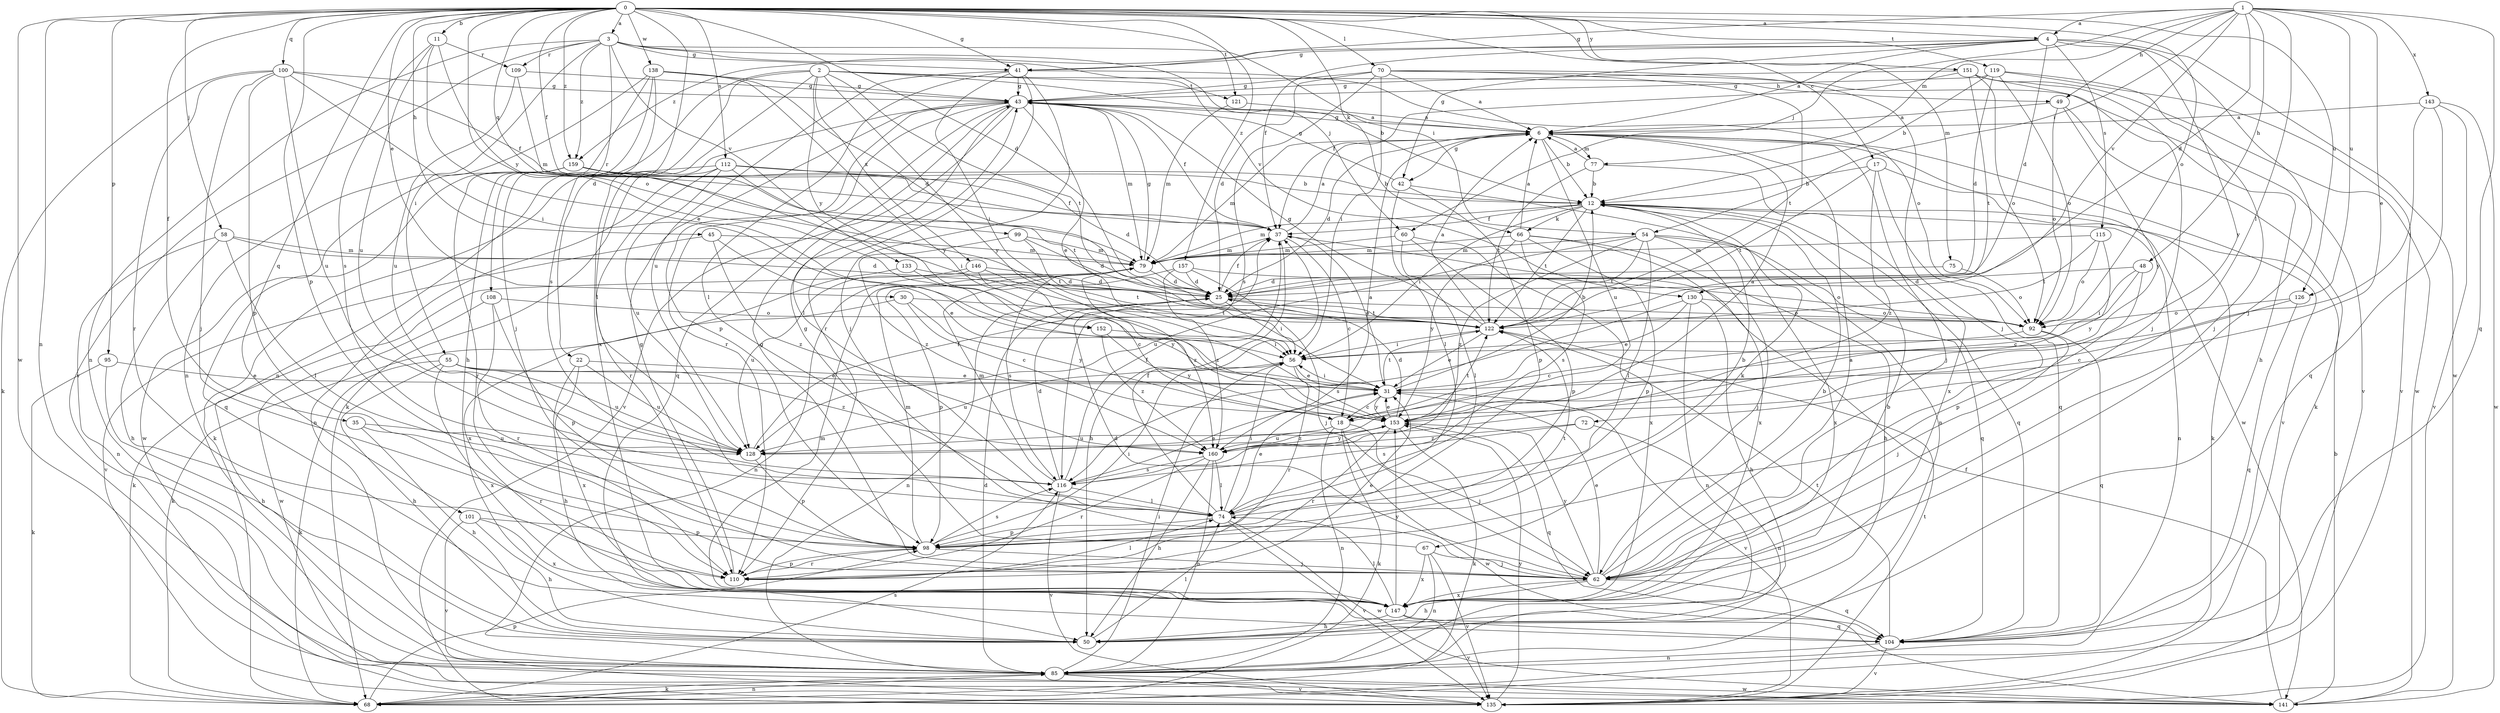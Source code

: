 strict digraph  {
0;
1;
2;
3;
4;
6;
11;
12;
17;
18;
22;
25;
30;
31;
35;
37;
41;
42;
43;
45;
48;
49;
50;
54;
55;
56;
58;
60;
62;
66;
67;
68;
70;
72;
74;
75;
77;
79;
85;
92;
95;
98;
99;
100;
101;
104;
108;
109;
110;
112;
115;
116;
119;
121;
122;
126;
128;
130;
133;
135;
138;
141;
143;
146;
147;
151;
152;
153;
157;
159;
160;
0 -> 3  [label=a];
0 -> 4  [label=a];
0 -> 11  [label=b];
0 -> 17  [label=c];
0 -> 22  [label=d];
0 -> 25  [label=d];
0 -> 30  [label=e];
0 -> 35  [label=f];
0 -> 37  [label=f];
0 -> 41  [label=g];
0 -> 45  [label=h];
0 -> 58  [label=j];
0 -> 66  [label=k];
0 -> 70  [label=l];
0 -> 75  [label=m];
0 -> 85  [label=n];
0 -> 92  [label=o];
0 -> 95  [label=p];
0 -> 98  [label=p];
0 -> 99  [label=q];
0 -> 100  [label=q];
0 -> 101  [label=q];
0 -> 112  [label=s];
0 -> 119  [label=t];
0 -> 121  [label=t];
0 -> 126  [label=u];
0 -> 138  [label=w];
0 -> 141  [label=w];
0 -> 151  [label=y];
0 -> 152  [label=y];
0 -> 157  [label=z];
0 -> 159  [label=z];
1 -> 4  [label=a];
1 -> 25  [label=d];
1 -> 31  [label=e];
1 -> 41  [label=g];
1 -> 48  [label=h];
1 -> 49  [label=h];
1 -> 54  [label=i];
1 -> 60  [label=j];
1 -> 72  [label=l];
1 -> 77  [label=m];
1 -> 104  [label=q];
1 -> 126  [label=u];
1 -> 130  [label=v];
1 -> 143  [label=x];
2 -> 12  [label=b];
2 -> 49  [label=h];
2 -> 74  [label=l];
2 -> 85  [label=n];
2 -> 121  [label=t];
2 -> 122  [label=t];
2 -> 146  [label=x];
2 -> 147  [label=x];
2 -> 152  [label=y];
2 -> 153  [label=y];
3 -> 41  [label=g];
3 -> 54  [label=i];
3 -> 55  [label=i];
3 -> 60  [label=j];
3 -> 85  [label=n];
3 -> 108  [label=r];
3 -> 109  [label=r];
3 -> 130  [label=v];
3 -> 133  [label=v];
3 -> 135  [label=v];
3 -> 159  [label=z];
4 -> 6  [label=a];
4 -> 25  [label=d];
4 -> 37  [label=f];
4 -> 41  [label=g];
4 -> 42  [label=g];
4 -> 62  [label=j];
4 -> 115  [label=s];
4 -> 141  [label=w];
4 -> 153  [label=y];
4 -> 159  [label=z];
6 -> 12  [label=b];
6 -> 25  [label=d];
6 -> 42  [label=g];
6 -> 43  [label=g];
6 -> 62  [label=j];
6 -> 77  [label=m];
6 -> 79  [label=m];
6 -> 128  [label=u];
6 -> 135  [label=v];
6 -> 141  [label=w];
11 -> 31  [label=e];
11 -> 92  [label=o];
11 -> 109  [label=r];
11 -> 116  [label=s];
11 -> 128  [label=u];
12 -> 37  [label=f];
12 -> 56  [label=i];
12 -> 66  [label=k];
12 -> 67  [label=k];
12 -> 79  [label=m];
12 -> 85  [label=n];
12 -> 104  [label=q];
12 -> 122  [label=t];
17 -> 12  [label=b];
17 -> 68  [label=k];
17 -> 104  [label=q];
17 -> 122  [label=t];
17 -> 160  [label=z];
18 -> 62  [label=j];
18 -> 68  [label=k];
18 -> 85  [label=n];
18 -> 128  [label=u];
18 -> 141  [label=w];
22 -> 31  [label=e];
22 -> 50  [label=h];
22 -> 128  [label=u];
22 -> 147  [label=x];
25 -> 37  [label=f];
25 -> 56  [label=i];
25 -> 85  [label=n];
25 -> 92  [label=o];
25 -> 122  [label=t];
30 -> 18  [label=c];
30 -> 68  [label=k];
30 -> 122  [label=t];
30 -> 153  [label=y];
31 -> 12  [label=b];
31 -> 18  [label=c];
31 -> 56  [label=i];
31 -> 122  [label=t];
31 -> 135  [label=v];
31 -> 153  [label=y];
35 -> 50  [label=h];
35 -> 110  [label=r];
35 -> 128  [label=u];
37 -> 6  [label=a];
37 -> 18  [label=c];
37 -> 31  [label=e];
37 -> 50  [label=h];
37 -> 79  [label=m];
41 -> 43  [label=g];
41 -> 56  [label=i];
41 -> 62  [label=j];
41 -> 74  [label=l];
41 -> 92  [label=o];
41 -> 110  [label=r];
41 -> 128  [label=u];
42 -> 43  [label=g];
42 -> 74  [label=l];
42 -> 85  [label=n];
42 -> 98  [label=p];
43 -> 6  [label=a];
43 -> 31  [label=e];
43 -> 37  [label=f];
43 -> 68  [label=k];
43 -> 74  [label=l];
43 -> 79  [label=m];
43 -> 98  [label=p];
43 -> 104  [label=q];
43 -> 110  [label=r];
43 -> 135  [label=v];
45 -> 31  [label=e];
45 -> 79  [label=m];
45 -> 135  [label=v];
45 -> 160  [label=z];
48 -> 18  [label=c];
48 -> 25  [label=d];
48 -> 56  [label=i];
48 -> 98  [label=p];
49 -> 6  [label=a];
49 -> 68  [label=k];
49 -> 92  [label=o];
49 -> 153  [label=y];
50 -> 74  [label=l];
54 -> 62  [label=j];
54 -> 74  [label=l];
54 -> 79  [label=m];
54 -> 104  [label=q];
54 -> 122  [label=t];
54 -> 128  [label=u];
54 -> 147  [label=x];
54 -> 160  [label=z];
55 -> 31  [label=e];
55 -> 50  [label=h];
55 -> 68  [label=k];
55 -> 128  [label=u];
55 -> 147  [label=x];
55 -> 160  [label=z];
56 -> 31  [label=e];
56 -> 110  [label=r];
56 -> 128  [label=u];
58 -> 25  [label=d];
58 -> 50  [label=h];
58 -> 74  [label=l];
58 -> 79  [label=m];
58 -> 85  [label=n];
60 -> 74  [label=l];
60 -> 79  [label=m];
60 -> 98  [label=p];
60 -> 147  [label=x];
62 -> 6  [label=a];
62 -> 12  [label=b];
62 -> 25  [label=d];
62 -> 31  [label=e];
62 -> 43  [label=g];
62 -> 50  [label=h];
62 -> 104  [label=q];
62 -> 147  [label=x];
62 -> 153  [label=y];
66 -> 6  [label=a];
66 -> 50  [label=h];
66 -> 79  [label=m];
66 -> 98  [label=p];
66 -> 116  [label=s];
66 -> 147  [label=x];
66 -> 153  [label=y];
67 -> 43  [label=g];
67 -> 62  [label=j];
67 -> 85  [label=n];
67 -> 135  [label=v];
67 -> 147  [label=x];
68 -> 85  [label=n];
68 -> 98  [label=p];
68 -> 116  [label=s];
70 -> 6  [label=a];
70 -> 25  [label=d];
70 -> 43  [label=g];
70 -> 56  [label=i];
70 -> 62  [label=j];
70 -> 116  [label=s];
70 -> 122  [label=t];
70 -> 135  [label=v];
72 -> 85  [label=n];
72 -> 116  [label=s];
72 -> 160  [label=z];
74 -> 12  [label=b];
74 -> 31  [label=e];
74 -> 37  [label=f];
74 -> 56  [label=i];
74 -> 98  [label=p];
74 -> 135  [label=v];
74 -> 141  [label=w];
75 -> 25  [label=d];
75 -> 92  [label=o];
77 -> 6  [label=a];
77 -> 12  [label=b];
77 -> 122  [label=t];
77 -> 147  [label=x];
79 -> 25  [label=d];
79 -> 43  [label=g];
79 -> 85  [label=n];
79 -> 116  [label=s];
79 -> 160  [label=z];
85 -> 25  [label=d];
85 -> 56  [label=i];
85 -> 68  [label=k];
85 -> 135  [label=v];
85 -> 141  [label=w];
92 -> 18  [label=c];
92 -> 62  [label=j];
92 -> 104  [label=q];
95 -> 31  [label=e];
95 -> 50  [label=h];
95 -> 68  [label=k];
98 -> 56  [label=i];
98 -> 62  [label=j];
98 -> 79  [label=m];
98 -> 110  [label=r];
98 -> 116  [label=s];
98 -> 122  [label=t];
99 -> 25  [label=d];
99 -> 79  [label=m];
99 -> 122  [label=t];
99 -> 160  [label=z];
100 -> 37  [label=f];
100 -> 43  [label=g];
100 -> 56  [label=i];
100 -> 62  [label=j];
100 -> 68  [label=k];
100 -> 98  [label=p];
100 -> 110  [label=r];
100 -> 128  [label=u];
101 -> 50  [label=h];
101 -> 98  [label=p];
101 -> 135  [label=v];
101 -> 147  [label=x];
104 -> 85  [label=n];
104 -> 122  [label=t];
104 -> 135  [label=v];
108 -> 92  [label=o];
108 -> 98  [label=p];
108 -> 110  [label=r];
108 -> 141  [label=w];
109 -> 43  [label=g];
109 -> 79  [label=m];
109 -> 128  [label=u];
110 -> 31  [label=e];
110 -> 43  [label=g];
110 -> 74  [label=l];
110 -> 98  [label=p];
112 -> 12  [label=b];
112 -> 25  [label=d];
112 -> 68  [label=k];
112 -> 85  [label=n];
112 -> 110  [label=r];
112 -> 122  [label=t];
112 -> 128  [label=u];
115 -> 79  [label=m];
115 -> 92  [label=o];
115 -> 122  [label=t];
115 -> 153  [label=y];
116 -> 25  [label=d];
116 -> 31  [label=e];
116 -> 37  [label=f];
116 -> 74  [label=l];
116 -> 79  [label=m];
116 -> 135  [label=v];
119 -> 12  [label=b];
119 -> 25  [label=d];
119 -> 43  [label=g];
119 -> 62  [label=j];
119 -> 92  [label=o];
119 -> 135  [label=v];
121 -> 6  [label=a];
121 -> 79  [label=m];
122 -> 6  [label=a];
122 -> 31  [label=e];
122 -> 43  [label=g];
122 -> 56  [label=i];
126 -> 18  [label=c];
126 -> 92  [label=o];
126 -> 104  [label=q];
128 -> 37  [label=f];
128 -> 98  [label=p];
130 -> 31  [label=e];
130 -> 50  [label=h];
130 -> 85  [label=n];
130 -> 92  [label=o];
130 -> 116  [label=s];
133 -> 25  [label=d];
133 -> 147  [label=x];
133 -> 153  [label=y];
135 -> 122  [label=t];
135 -> 153  [label=y];
138 -> 25  [label=d];
138 -> 43  [label=g];
138 -> 50  [label=h];
138 -> 62  [label=j];
138 -> 85  [label=n];
138 -> 116  [label=s];
138 -> 153  [label=y];
141 -> 12  [label=b];
141 -> 37  [label=f];
143 -> 6  [label=a];
143 -> 56  [label=i];
143 -> 104  [label=q];
143 -> 135  [label=v];
143 -> 141  [label=w];
146 -> 18  [label=c];
146 -> 25  [label=d];
146 -> 68  [label=k];
146 -> 122  [label=t];
146 -> 128  [label=u];
147 -> 12  [label=b];
147 -> 50  [label=h];
147 -> 74  [label=l];
147 -> 79  [label=m];
147 -> 104  [label=q];
147 -> 135  [label=v];
147 -> 153  [label=y];
151 -> 37  [label=f];
151 -> 43  [label=g];
151 -> 50  [label=h];
151 -> 62  [label=j];
151 -> 92  [label=o];
151 -> 122  [label=t];
151 -> 141  [label=w];
152 -> 56  [label=i];
152 -> 153  [label=y];
152 -> 160  [label=z];
153 -> 6  [label=a];
153 -> 25  [label=d];
153 -> 31  [label=e];
153 -> 68  [label=k];
153 -> 104  [label=q];
153 -> 110  [label=r];
153 -> 122  [label=t];
153 -> 128  [label=u];
153 -> 160  [label=z];
157 -> 25  [label=d];
157 -> 62  [label=j];
157 -> 92  [label=o];
157 -> 98  [label=p];
157 -> 160  [label=z];
159 -> 12  [label=b];
159 -> 37  [label=f];
159 -> 56  [label=i];
159 -> 104  [label=q];
159 -> 110  [label=r];
159 -> 141  [label=w];
160 -> 6  [label=a];
160 -> 50  [label=h];
160 -> 74  [label=l];
160 -> 85  [label=n];
160 -> 110  [label=r];
160 -> 116  [label=s];
160 -> 153  [label=y];
}
